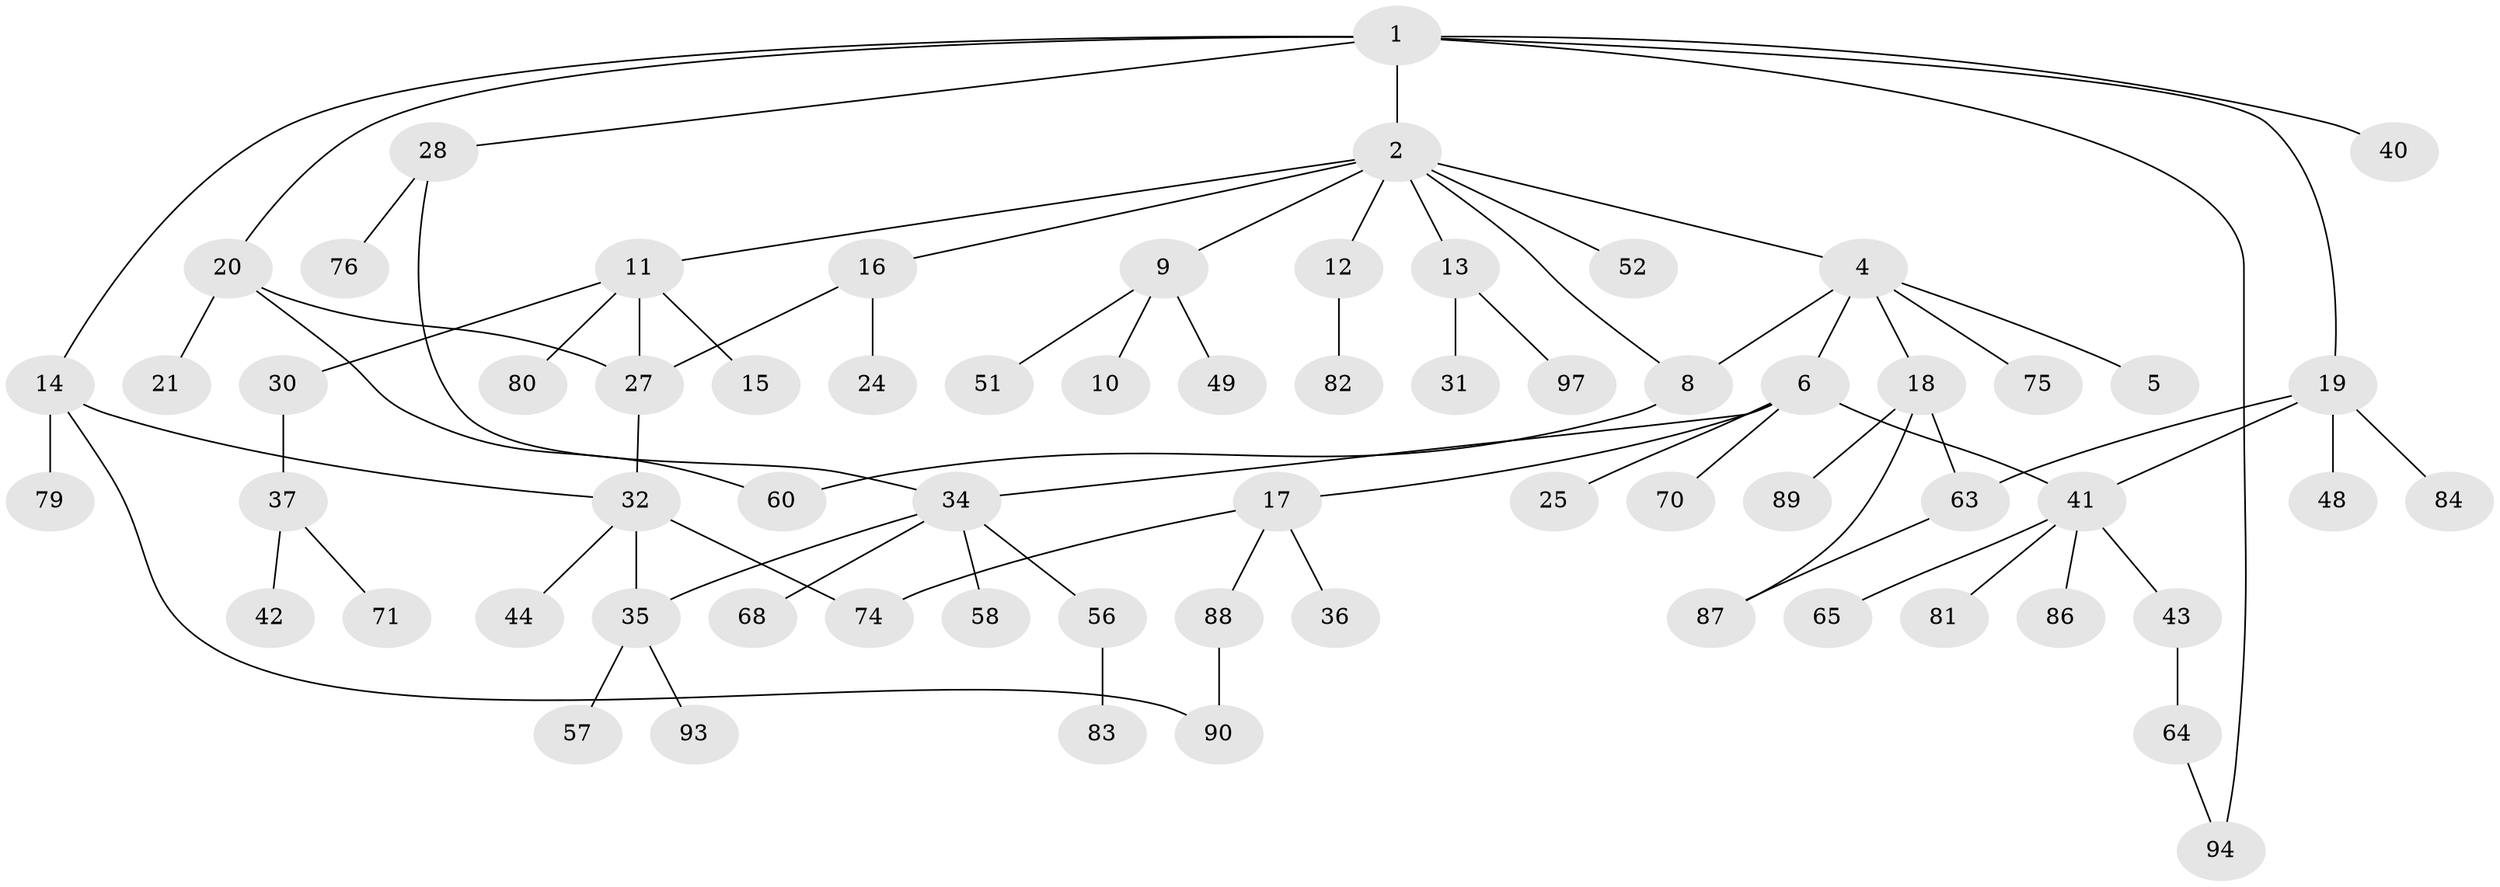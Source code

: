 // original degree distribution, {5: 0.07142857142857142, 6: 0.030612244897959183, 1: 0.42857142857142855, 3: 0.15306122448979592, 4: 0.09183673469387756, 2: 0.22448979591836735}
// Generated by graph-tools (version 1.1) at 2025/41/03/06/25 10:41:30]
// undirected, 66 vertices, 78 edges
graph export_dot {
graph [start="1"]
  node [color=gray90,style=filled];
  1 [super="+23"];
  2 [super="+3"];
  4 [super="+92"];
  5;
  6 [super="+7"];
  8 [super="+50"];
  9;
  10 [super="+61"];
  11;
  12 [super="+77"];
  13 [super="+22"];
  14 [super="+26"];
  15 [super="+38"];
  16 [super="+73"];
  17 [super="+72"];
  18 [super="+47"];
  19 [super="+39"];
  20 [super="+29"];
  21;
  24;
  25;
  27 [super="+78"];
  28 [super="+33"];
  30 [super="+67"];
  31;
  32 [super="+45"];
  34 [super="+54"];
  35 [super="+53"];
  36 [super="+59"];
  37 [super="+85"];
  40 [super="+46"];
  41 [super="+55"];
  42;
  43 [super="+96"];
  44;
  48 [super="+62"];
  49 [super="+66"];
  51;
  52;
  56 [super="+95"];
  57;
  58;
  60;
  63 [super="+69"];
  64 [super="+91"];
  65;
  68;
  70;
  71;
  74;
  75;
  76;
  79;
  80;
  81;
  82;
  83;
  84;
  86;
  87;
  88 [super="+98"];
  89;
  90;
  93;
  94;
  97;
  1 -- 2;
  1 -- 14;
  1 -- 19;
  1 -- 20;
  1 -- 40;
  1 -- 28;
  1 -- 94;
  2 -- 9;
  2 -- 11;
  2 -- 13;
  2 -- 16;
  2 -- 4;
  2 -- 52;
  2 -- 8;
  2 -- 12;
  4 -- 5;
  4 -- 6;
  4 -- 18;
  4 -- 75;
  4 -- 8;
  6 -- 25;
  6 -- 34;
  6 -- 41;
  6 -- 17;
  6 -- 70;
  8 -- 60;
  9 -- 10;
  9 -- 49;
  9 -- 51;
  11 -- 15;
  11 -- 27;
  11 -- 30;
  11 -- 80;
  12 -- 82;
  13 -- 97;
  13 -- 31;
  14 -- 79;
  14 -- 32;
  14 -- 90;
  16 -- 24;
  16 -- 27;
  17 -- 36;
  17 -- 74;
  17 -- 88;
  18 -- 87;
  18 -- 89;
  18 -- 63;
  19 -- 48;
  19 -- 84;
  19 -- 63;
  19 -- 41;
  20 -- 21;
  20 -- 27;
  20 -- 60;
  27 -- 32;
  28 -- 34;
  28 -- 76;
  30 -- 37;
  32 -- 35;
  32 -- 44;
  32 -- 74;
  34 -- 68;
  34 -- 56;
  34 -- 35;
  34 -- 58;
  35 -- 57;
  35 -- 93;
  37 -- 42;
  37 -- 71;
  41 -- 43;
  41 -- 65;
  41 -- 81;
  41 -- 86;
  43 -- 64;
  56 -- 83;
  63 -- 87;
  64 -- 94;
  88 -- 90;
}
